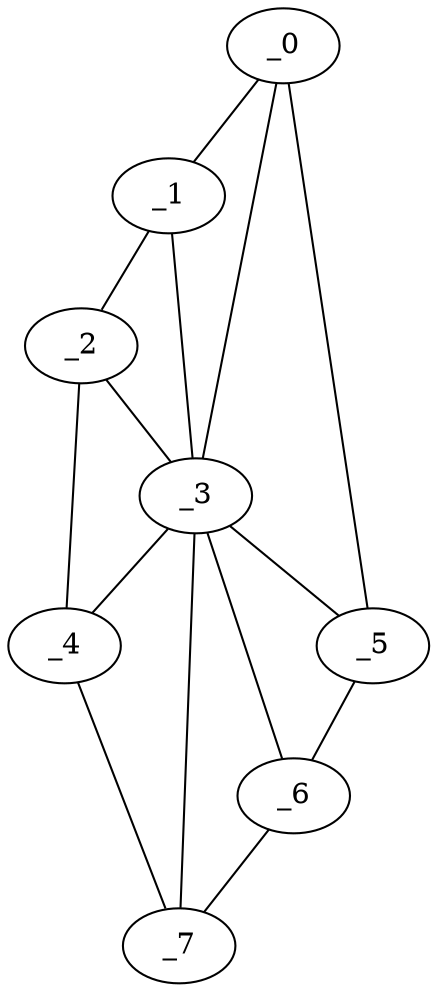 graph "obj12__270.gxl" {
	_0	 [x=40,
		y=3];
	_1	 [x=41,
		y=79];
	_0 -- _1	 [valence=1];
	_3	 [x=78,
		y=81];
	_0 -- _3	 [valence=2];
	_5	 [x=87,
		y=3];
	_0 -- _5	 [valence=1];
	_2	 [x=74,
		y=124];
	_1 -- _2	 [valence=1];
	_1 -- _3	 [valence=2];
	_2 -- _3	 [valence=2];
	_4	 [x=80,
		y=122];
	_2 -- _4	 [valence=1];
	_3 -- _4	 [valence=2];
	_3 -- _5	 [valence=2];
	_6	 [x=89,
		y=79];
	_3 -- _6	 [valence=2];
	_7	 [x=89,
		y=118];
	_3 -- _7	 [valence=1];
	_4 -- _7	 [valence=1];
	_5 -- _6	 [valence=1];
	_6 -- _7	 [valence=1];
}
